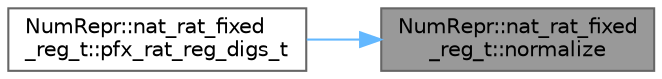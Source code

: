 digraph "NumRepr::nat_rat_fixed_reg_t::normalize"
{
 // INTERACTIVE_SVG=YES
 // LATEX_PDF_SIZE
  bgcolor="transparent";
  edge [fontname=Helvetica,fontsize=10,labelfontname=Helvetica,labelfontsize=10];
  node [fontname=Helvetica,fontsize=10,shape=box,height=0.2,width=0.4];
  rankdir="RL";
  Node1 [label="NumRepr::nat_rat_fixed\l_reg_t::normalize",height=0.2,width=0.4,color="gray40", fillcolor="grey60", style="filled", fontcolor="black",tooltip="END : CONSTRUCTOR COPIA/MOVIMIENTO DESDE UN ARRAY DE DIGITOS."];
  Node1 -> Node2 [dir="back",color="steelblue1",style="solid"];
  Node2 [label="NumRepr::nat_rat_fixed\l_reg_t::pfx_rat_reg_digs_t",height=0.2,width=0.4,color="grey40", fillcolor="white", style="filled",URL="$struct_num_repr_1_1nat__rat__fixed__reg__t.html#af205ef58ee00a8d89a5504f3638d2f06",tooltip=" "];
}
